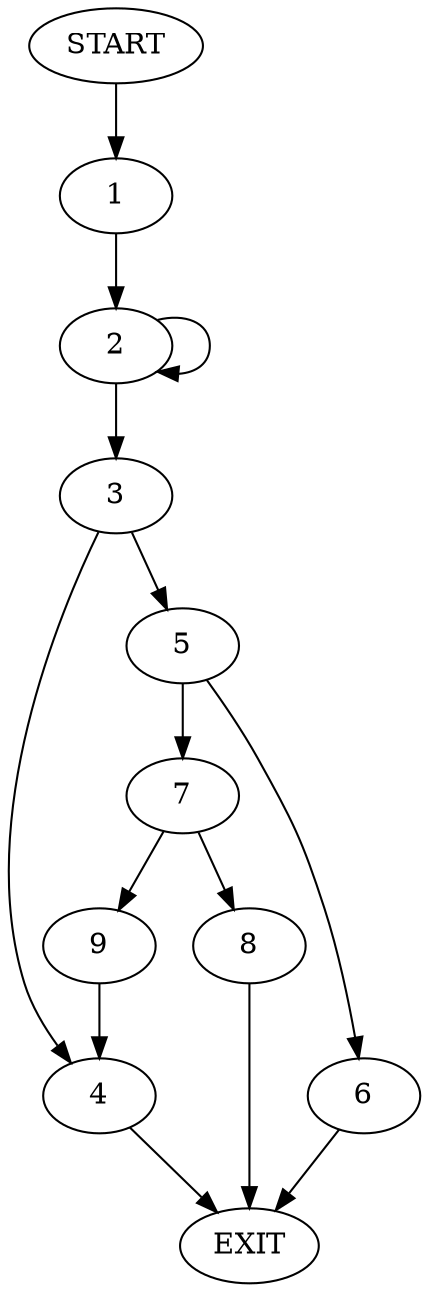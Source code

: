 digraph {
0 [label="START"]
10 [label="EXIT"]
0 -> 1
1 -> 2
2 -> 2
2 -> 3
3 -> 4
3 -> 5
4 -> 10
5 -> 6
5 -> 7
6 -> 10
7 -> 8
7 -> 9
9 -> 4
8 -> 10
}
